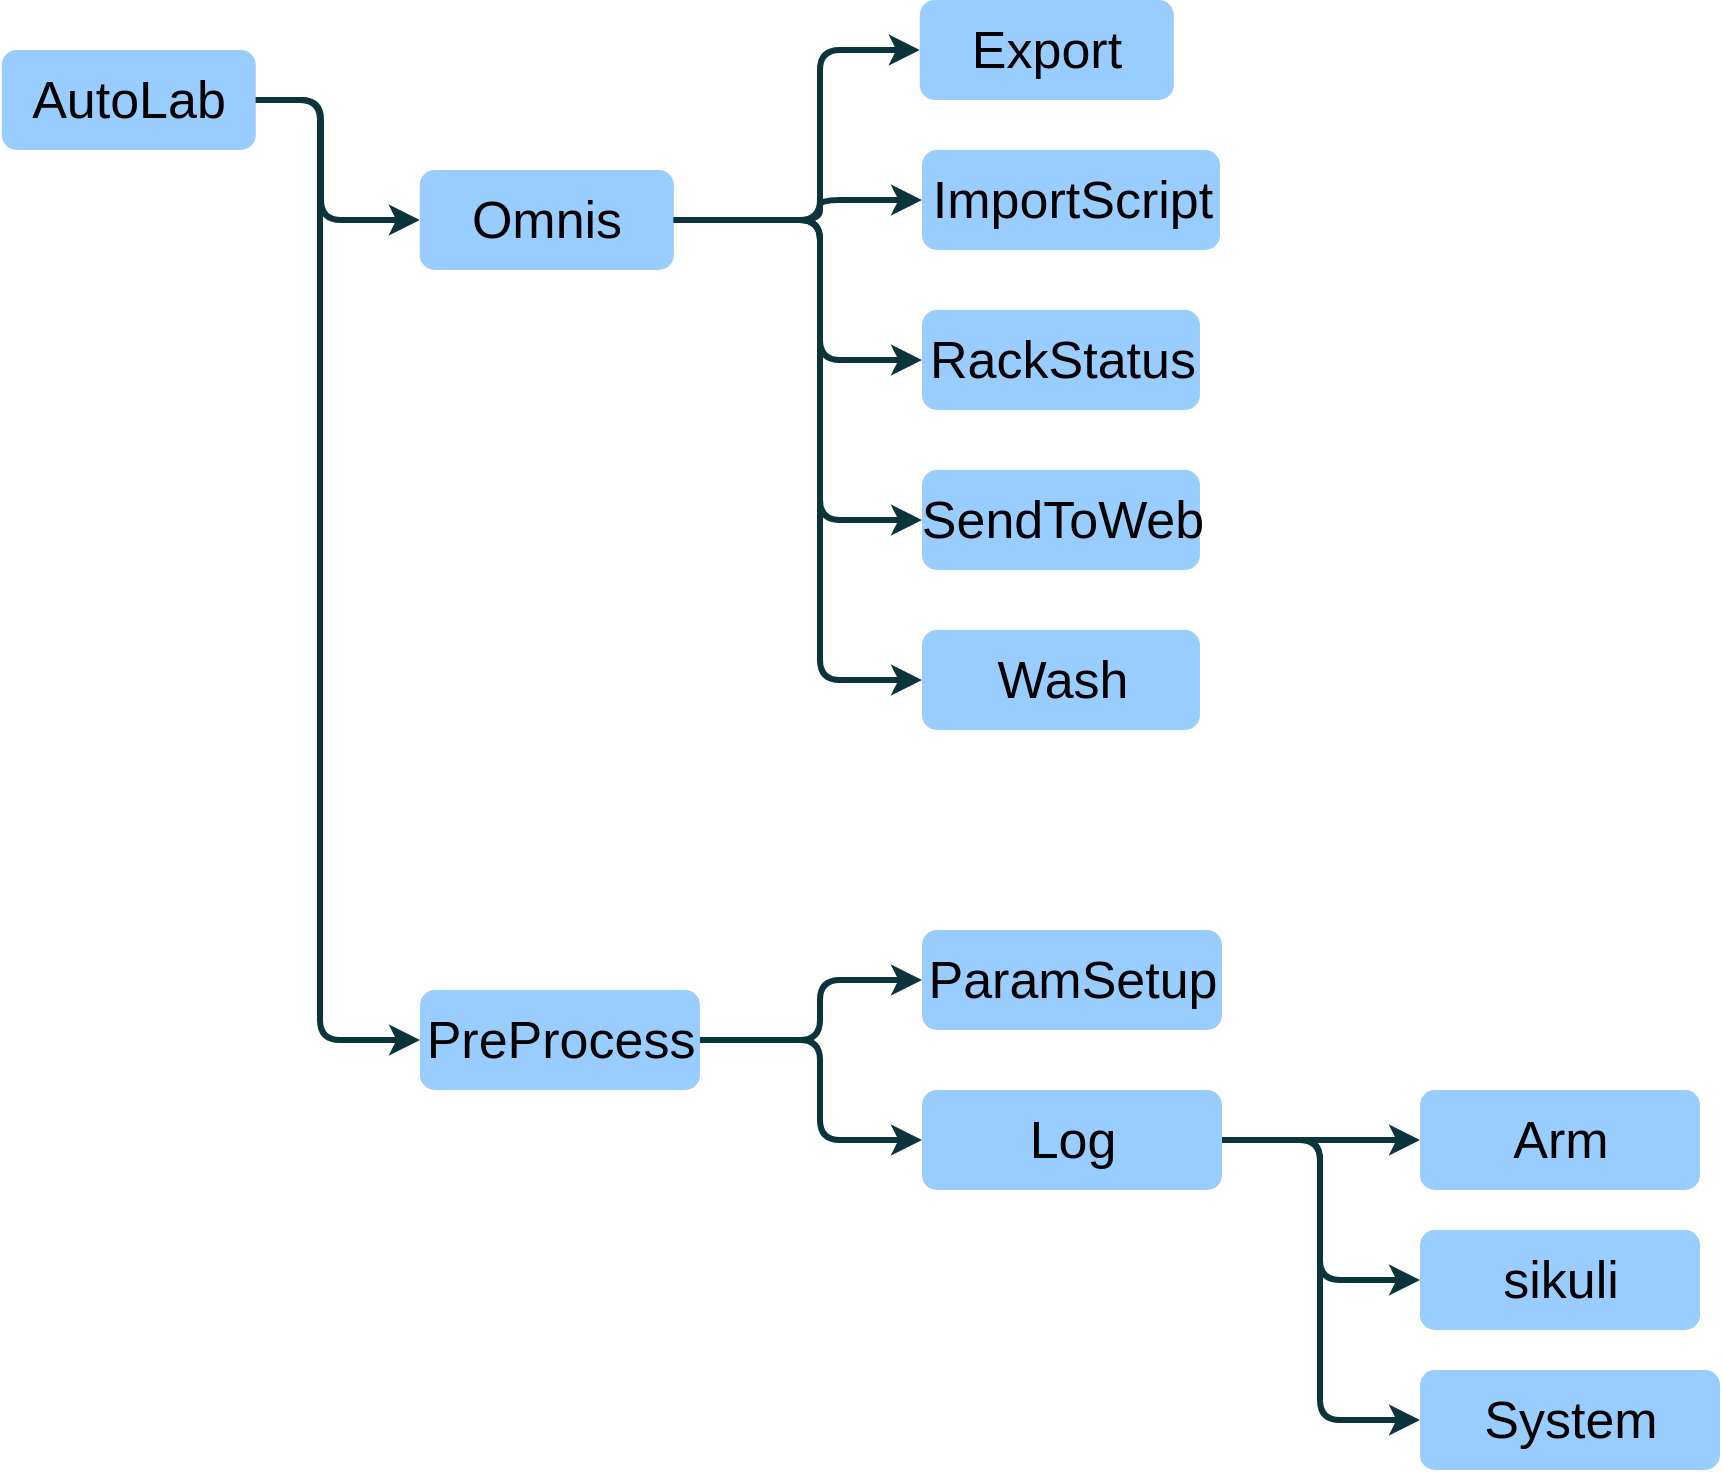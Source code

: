 <mxfile pages="1" version="11.2.8" type="github"><diagram id="6a731a19-8d31-9384-78a2-239565b7b9f0" name="Page-1"><mxGraphModel dx="1422" dy="-65" grid="1" gridSize="10" guides="1" tooltips="1" connect="1" arrows="1" fold="1" page="1" pageScale="1" pageWidth="1169" pageHeight="827" background="#ffffff" math="0" shadow="0"><root><mxCell id="0"/><mxCell id="1" parent="0"/><mxCell id="90" value="AutoLab" style="rounded=1;fillColor=#99CCFF;strokeColor=none;strokeWidth=2;fontFamily=Helvetica;html=1;gradientColor=none;fontSize=26;" parent="1" vertex="1"><mxGeometry x="60.895" y="890" width="127" height="50" as="geometry"/></mxCell><mxCell id="113" value="" style="edgeStyle=elbowEdgeStyle;elbow=horizontal;strokeWidth=3;strokeColor=#0C343D;fontFamily=Helvetica;html=1;entryX=0;entryY=0.5;entryDx=0;entryDy=0;" parent="1" source="90" target="Il2CP2B1KA4q9h-wEea5-143" edge="1"><mxGeometry x="-203.051" y="765" width="131.973" height="100" as="geometry"><mxPoint x="-203.051" y="865" as="sourcePoint"/><mxPoint x="270.5" y="974.5" as="targetPoint"/><Array as="points"><mxPoint x="220.5" y="984.5"/><mxPoint x="220.5" y="984.5"/><mxPoint x="212.5" y="1037"/></Array></mxGeometry></mxCell><mxCell id="Il2CP2B1KA4q9h-wEea5-143" value="Omnis" style="rounded=1;fillColor=#99CCFF;strokeColor=none;strokeWidth=2;fontFamily=Helvetica;html=1;gradientColor=none;fontSize=26;" vertex="1" parent="1"><mxGeometry x="269.895" y="950" width="127" height="50" as="geometry"/></mxCell><mxCell id="Il2CP2B1KA4q9h-wEea5-144" value="PreProcess" style="rounded=1;fillColor=#99CCFF;strokeColor=none;strokeWidth=2;fontFamily=Helvetica;html=1;gradientColor=none;fontSize=26;" vertex="1" parent="1"><mxGeometry x="270" y="1360" width="140" height="50" as="geometry"/></mxCell><mxCell id="Il2CP2B1KA4q9h-wEea5-145" value="" style="edgeStyle=elbowEdgeStyle;elbow=horizontal;strokeWidth=3;strokeColor=#0C343D;fontFamily=Helvetica;html=1;entryX=0;entryY=0.5;entryDx=0;entryDy=0;exitX=1;exitY=0.5;exitDx=0;exitDy=0;" edge="1" parent="1" source="90" target="Il2CP2B1KA4q9h-wEea5-144"><mxGeometry x="-193.051" y="775" width="131.973" height="100" as="geometry"><mxPoint x="197.895" y="925" as="sourcePoint"/><mxPoint x="280" y="985" as="targetPoint"/><Array as="points"><mxPoint x="220" y="1030"/><mxPoint x="230.5" y="994.5"/><mxPoint x="230.5" y="994.5"/><mxPoint x="222.5" y="1047"/></Array></mxGeometry></mxCell><mxCell id="Il2CP2B1KA4q9h-wEea5-146" value="Export" style="rounded=1;fillColor=#99CCFF;strokeColor=none;strokeWidth=2;fontFamily=Helvetica;html=1;gradientColor=none;fontSize=26;" vertex="1" parent="1"><mxGeometry x="519.895" y="865" width="127" height="50" as="geometry"/></mxCell><mxCell id="Il2CP2B1KA4q9h-wEea5-147" value="ImportScript" style="rounded=1;fillColor=#99CCFF;strokeColor=none;strokeWidth=2;fontFamily=Helvetica;html=1;gradientColor=none;fontSize=26;" vertex="1" parent="1"><mxGeometry x="521" y="940" width="149" height="50" as="geometry"/></mxCell><mxCell id="Il2CP2B1KA4q9h-wEea5-148" value="RackStatus" style="rounded=1;fillColor=#99CCFF;strokeColor=none;strokeWidth=2;fontFamily=Helvetica;html=1;gradientColor=none;fontSize=26;" vertex="1" parent="1"><mxGeometry x="521" y="1020" width="139" height="50" as="geometry"/></mxCell><mxCell id="Il2CP2B1KA4q9h-wEea5-149" value="SendToWeb" style="rounded=1;fillColor=#99CCFF;strokeColor=none;strokeWidth=2;fontFamily=Helvetica;html=1;gradientColor=none;fontSize=26;" vertex="1" parent="1"><mxGeometry x="521" y="1100" width="139" height="50" as="geometry"/></mxCell><mxCell id="Il2CP2B1KA4q9h-wEea5-150" value="Wash" style="rounded=1;fillColor=#99CCFF;strokeColor=none;strokeWidth=2;fontFamily=Helvetica;html=1;gradientColor=none;fontSize=26;" vertex="1" parent="1"><mxGeometry x="521" y="1180" width="139" height="50" as="geometry"/></mxCell><mxCell id="Il2CP2B1KA4q9h-wEea5-151" value="Arm" style="rounded=1;fillColor=#99CCFF;strokeColor=none;strokeWidth=2;fontFamily=Helvetica;html=1;gradientColor=none;fontSize=26;" vertex="1" parent="1"><mxGeometry x="770" y="1410" width="140" height="50" as="geometry"/></mxCell><mxCell id="Il2CP2B1KA4q9h-wEea5-152" value="sikuli" style="rounded=1;fillColor=#99CCFF;strokeColor=none;strokeWidth=2;fontFamily=Helvetica;html=1;gradientColor=none;fontSize=26;" vertex="1" parent="1"><mxGeometry x="770" y="1480" width="140" height="50" as="geometry"/></mxCell><mxCell id="Il2CP2B1KA4q9h-wEea5-153" value="ParamSetup" style="rounded=1;fillColor=#99CCFF;strokeColor=none;strokeWidth=2;fontFamily=Helvetica;html=1;gradientColor=none;fontSize=26;" vertex="1" parent="1"><mxGeometry x="521" y="1330" width="150" height="50" as="geometry"/></mxCell><mxCell id="Il2CP2B1KA4q9h-wEea5-154" value="Log" style="rounded=1;fillColor=#99CCFF;strokeColor=none;strokeWidth=2;fontFamily=Helvetica;html=1;gradientColor=none;fontSize=26;" vertex="1" parent="1"><mxGeometry x="521" y="1410" width="150" height="50" as="geometry"/></mxCell><mxCell id="Il2CP2B1KA4q9h-wEea5-155" value="System" style="rounded=1;fillColor=#99CCFF;strokeColor=none;strokeWidth=2;fontFamily=Helvetica;html=1;gradientColor=none;fontSize=26;" vertex="1" parent="1"><mxGeometry x="770" y="1550" width="150" height="50" as="geometry"/></mxCell><mxCell id="Il2CP2B1KA4q9h-wEea5-156" value="" style="edgeStyle=elbowEdgeStyle;elbow=horizontal;strokeWidth=3;strokeColor=#0C343D;fontFamily=Helvetica;html=1;entryX=0;entryY=0.5;entryDx=0;entryDy=0;exitX=1;exitY=0.5;exitDx=0;exitDy=0;" edge="1" parent="1" source="Il2CP2B1KA4q9h-wEea5-143" target="Il2CP2B1KA4q9h-wEea5-146"><mxGeometry x="38.949" y="785" width="131.973" height="100" as="geometry"><mxPoint x="429.895" y="935" as="sourcePoint"/><mxPoint x="512" y="995" as="targetPoint"/><Array as="points"><mxPoint x="470" y="920"/><mxPoint x="462.5" y="1004.5"/><mxPoint x="462.5" y="1004.5"/><mxPoint x="454.5" y="1057"/></Array></mxGeometry></mxCell><mxCell id="Il2CP2B1KA4q9h-wEea5-157" value="" style="edgeStyle=elbowEdgeStyle;elbow=horizontal;strokeWidth=3;strokeColor=#0C343D;fontFamily=Helvetica;html=1;entryX=0;entryY=0.5;entryDx=0;entryDy=0;exitX=1;exitY=0.5;exitDx=0;exitDy=0;" edge="1" parent="1" source="Il2CP2B1KA4q9h-wEea5-143" target="Il2CP2B1KA4q9h-wEea5-147"><mxGeometry x="48.949" y="795" width="131.973" height="100" as="geometry"><mxPoint x="407" y="985" as="sourcePoint"/><mxPoint x="530" y="900" as="targetPoint"/><Array as="points"><mxPoint x="470" y="975"/><mxPoint x="480" y="930"/><mxPoint x="472.5" y="1014.5"/><mxPoint x="472.5" y="1014.5"/><mxPoint x="464.5" y="1067"/></Array></mxGeometry></mxCell><mxCell id="Il2CP2B1KA4q9h-wEea5-158" value="" style="edgeStyle=elbowEdgeStyle;elbow=horizontal;strokeWidth=3;strokeColor=#0C343D;fontFamily=Helvetica;html=1;entryX=0;entryY=0.5;entryDx=0;entryDy=0;exitX=1;exitY=0.5;exitDx=0;exitDy=0;" edge="1" parent="1" source="Il2CP2B1KA4q9h-wEea5-143" target="Il2CP2B1KA4q9h-wEea5-148"><mxGeometry x="58.949" y="805" width="131.973" height="100" as="geometry"><mxPoint x="407" y="985" as="sourcePoint"/><mxPoint x="531" y="975" as="targetPoint"/><Array as="points"><mxPoint x="470" y="1020"/><mxPoint x="490" y="940"/><mxPoint x="482.5" y="1024.5"/><mxPoint x="482.5" y="1024.5"/><mxPoint x="474.5" y="1077"/></Array></mxGeometry></mxCell><mxCell id="Il2CP2B1KA4q9h-wEea5-159" value="" style="edgeStyle=elbowEdgeStyle;elbow=horizontal;strokeWidth=3;strokeColor=#0C343D;fontFamily=Helvetica;html=1;entryX=0;entryY=0.5;entryDx=0;entryDy=0;exitX=1;exitY=0.5;exitDx=0;exitDy=0;" edge="1" parent="1" source="Il2CP2B1KA4q9h-wEea5-143" target="Il2CP2B1KA4q9h-wEea5-149"><mxGeometry x="68.949" y="815" width="131.973" height="100" as="geometry"><mxPoint x="407" y="985" as="sourcePoint"/><mxPoint x="531" y="1055" as="targetPoint"/><Array as="points"><mxPoint x="470" y="1080"/><mxPoint x="490" y="995"/><mxPoint x="500" y="950"/><mxPoint x="492.5" y="1034.5"/><mxPoint x="492.5" y="1034.5"/><mxPoint x="484.5" y="1087"/></Array></mxGeometry></mxCell><mxCell id="Il2CP2B1KA4q9h-wEea5-160" value="" style="edgeStyle=elbowEdgeStyle;elbow=horizontal;strokeWidth=3;strokeColor=#0C343D;fontFamily=Helvetica;html=1;entryX=0;entryY=0.5;entryDx=0;entryDy=0;exitX=1;exitY=0.5;exitDx=0;exitDy=0;" edge="1" parent="1" source="Il2CP2B1KA4q9h-wEea5-143" target="Il2CP2B1KA4q9h-wEea5-150"><mxGeometry x="78.949" y="825" width="131.973" height="100" as="geometry"><mxPoint x="407" y="985" as="sourcePoint"/><mxPoint x="531" y="1135" as="targetPoint"/><Array as="points"><mxPoint x="470" y="1170"/><mxPoint x="480" y="1090"/><mxPoint x="500" y="1005"/><mxPoint x="510" y="960"/><mxPoint x="502.5" y="1044.5"/><mxPoint x="502.5" y="1044.5"/><mxPoint x="494.5" y="1097"/></Array></mxGeometry></mxCell><mxCell id="Il2CP2B1KA4q9h-wEea5-161" value="" style="edgeStyle=elbowEdgeStyle;elbow=horizontal;strokeWidth=3;strokeColor=#0C343D;fontFamily=Helvetica;html=1;entryX=0;entryY=0.5;entryDx=0;entryDy=0;exitX=1;exitY=0.5;exitDx=0;exitDy=0;" edge="1" parent="1" source="Il2CP2B1KA4q9h-wEea5-144" target="Il2CP2B1KA4q9h-wEea5-153"><mxGeometry x="88.949" y="835" width="131.973" height="100" as="geometry"><mxPoint x="417" y="995" as="sourcePoint"/><mxPoint x="541" y="1145" as="targetPoint"/><Array as="points"><mxPoint x="470" y="1370"/><mxPoint x="490" y="1100"/><mxPoint x="510" y="1015"/><mxPoint x="520" y="970"/><mxPoint x="512.5" y="1054.5"/><mxPoint x="512.5" y="1054.5"/><mxPoint x="504.5" y="1107"/></Array></mxGeometry></mxCell><mxCell id="Il2CP2B1KA4q9h-wEea5-162" value="" style="edgeStyle=elbowEdgeStyle;elbow=horizontal;strokeWidth=3;strokeColor=#0C343D;fontFamily=Helvetica;html=1;entryX=0;entryY=0.5;entryDx=0;entryDy=0;exitX=1;exitY=0.5;exitDx=0;exitDy=0;" edge="1" parent="1" source="Il2CP2B1KA4q9h-wEea5-144" target="Il2CP2B1KA4q9h-wEea5-154"><mxGeometry x="98.949" y="845" width="131.973" height="100" as="geometry"><mxPoint x="420" y="1395" as="sourcePoint"/><mxPoint x="531" y="1365" as="targetPoint"/><Array as="points"><mxPoint x="470" y="1410"/><mxPoint x="500" y="1110"/><mxPoint x="520" y="1025"/><mxPoint x="530" y="980"/><mxPoint x="522.5" y="1064.5"/><mxPoint x="522.5" y="1064.5"/><mxPoint x="514.5" y="1117"/></Array></mxGeometry></mxCell><mxCell id="Il2CP2B1KA4q9h-wEea5-163" value="" style="edgeStyle=elbowEdgeStyle;elbow=horizontal;strokeWidth=3;strokeColor=#0C343D;fontFamily=Helvetica;html=1;entryX=0;entryY=0.5;entryDx=0;entryDy=0;exitX=1;exitY=0.5;exitDx=0;exitDy=0;" edge="1" parent="1" source="Il2CP2B1KA4q9h-wEea5-154" target="Il2CP2B1KA4q9h-wEea5-151"><mxGeometry x="98.949" y="845" width="131.973" height="100" as="geometry"><mxPoint x="420" y="1395" as="sourcePoint"/><mxPoint x="531" y="1365" as="targetPoint"/><Array as="points"><mxPoint x="720" y="1435"/><mxPoint x="500" y="1110"/><mxPoint x="520" y="1025"/><mxPoint x="530" y="980"/><mxPoint x="522.5" y="1064.5"/><mxPoint x="522.5" y="1064.5"/><mxPoint x="514.5" y="1117"/></Array></mxGeometry></mxCell><mxCell id="Il2CP2B1KA4q9h-wEea5-164" value="" style="edgeStyle=elbowEdgeStyle;elbow=horizontal;strokeWidth=3;strokeColor=#0C343D;fontFamily=Helvetica;html=1;entryX=0;entryY=0.5;entryDx=0;entryDy=0;exitX=1;exitY=0.5;exitDx=0;exitDy=0;" edge="1" parent="1" source="Il2CP2B1KA4q9h-wEea5-154" target="Il2CP2B1KA4q9h-wEea5-152"><mxGeometry x="108.949" y="855" width="131.973" height="100" as="geometry"><mxPoint x="681" y="1445" as="sourcePoint"/><mxPoint x="780" y="1445" as="targetPoint"/><Array as="points"><mxPoint x="720" y="1480"/><mxPoint x="510" y="1120"/><mxPoint x="530" y="1035"/><mxPoint x="540" y="990"/><mxPoint x="532.5" y="1074.5"/><mxPoint x="532.5" y="1074.5"/><mxPoint x="524.5" y="1127"/></Array></mxGeometry></mxCell><mxCell id="Il2CP2B1KA4q9h-wEea5-165" value="" style="edgeStyle=elbowEdgeStyle;elbow=horizontal;strokeWidth=3;strokeColor=#0C343D;fontFamily=Helvetica;html=1;entryX=0;entryY=0.5;entryDx=0;entryDy=0;exitX=1;exitY=0.5;exitDx=0;exitDy=0;" edge="1" parent="1" source="Il2CP2B1KA4q9h-wEea5-154" target="Il2CP2B1KA4q9h-wEea5-155"><mxGeometry x="118.949" y="865" width="131.973" height="100" as="geometry"><mxPoint x="681" y="1445" as="sourcePoint"/><mxPoint x="780" y="1515" as="targetPoint"/><Array as="points"><mxPoint x="720" y="1540"/><mxPoint x="730" y="1490"/><mxPoint x="520" y="1130"/><mxPoint x="540" y="1045"/><mxPoint x="550" y="1000"/><mxPoint x="542.5" y="1084.5"/><mxPoint x="542.5" y="1084.5"/><mxPoint x="534.5" y="1137"/></Array></mxGeometry></mxCell></root></mxGraphModel></diagram></mxfile>